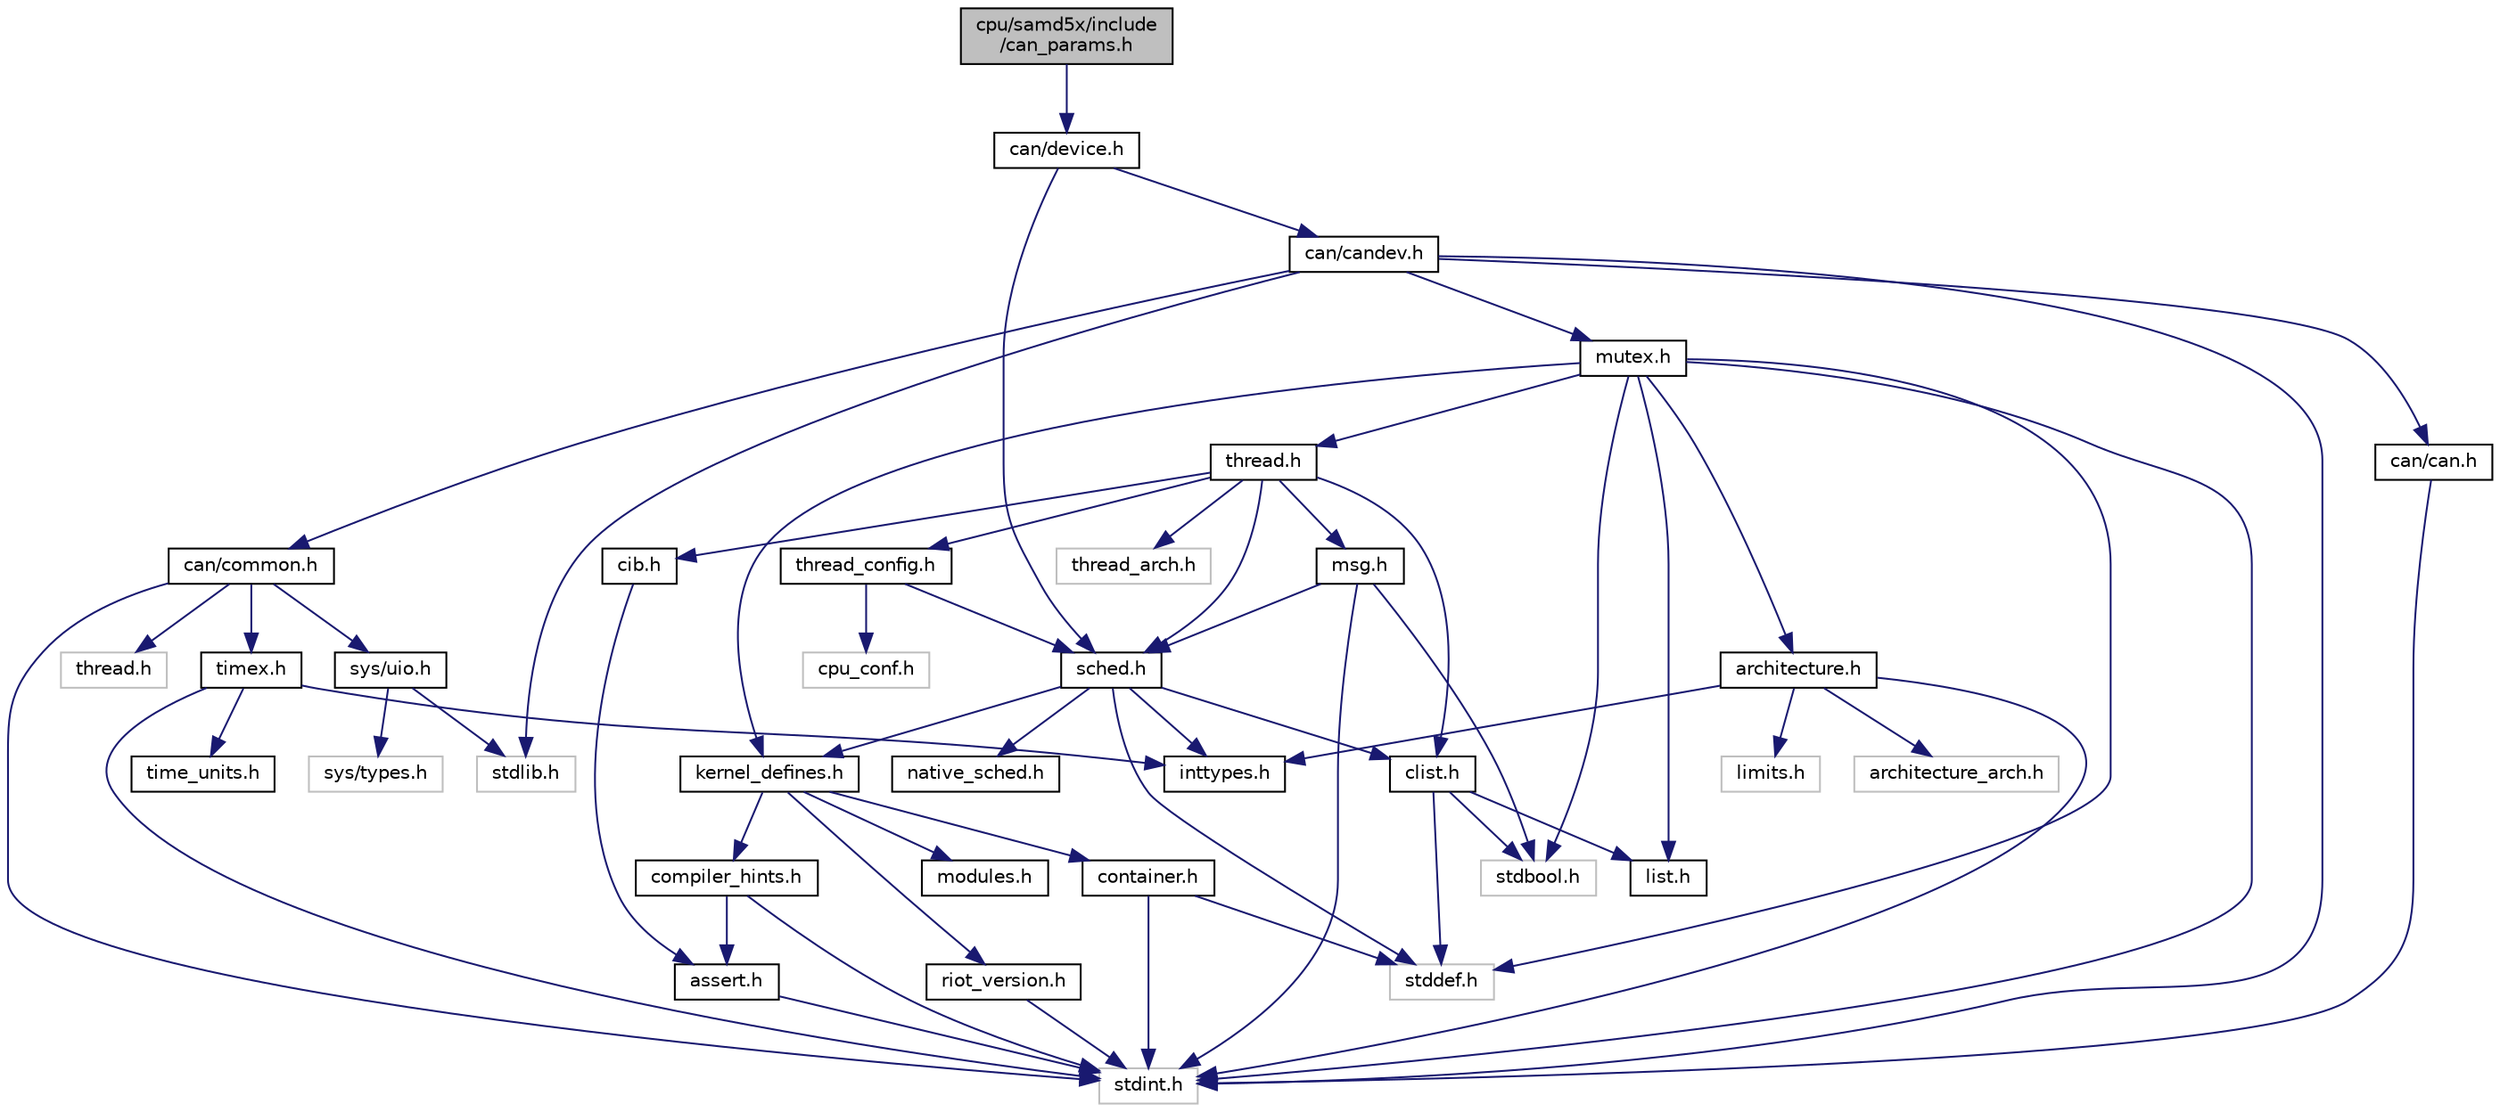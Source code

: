 digraph "cpu/samd5x/include/can_params.h"
{
 // LATEX_PDF_SIZE
  edge [fontname="Helvetica",fontsize="10",labelfontname="Helvetica",labelfontsize="10"];
  node [fontname="Helvetica",fontsize="10",shape=record];
  Node1 [label="cpu/samd5x/include\l/can_params.h",height=0.2,width=0.4,color="black", fillcolor="grey75", style="filled", fontcolor="black",tooltip="CPU specific definitions for CAN controllers."];
  Node1 -> Node2 [color="midnightblue",fontsize="10",style="solid",fontname="Helvetica"];
  Node2 [label="can/device.h",height=0.2,width=0.4,color="black", fillcolor="white", style="filled",URL="$sys_2include_2can_2device_8h.html",tooltip="Definitions of CAN device interface."];
  Node2 -> Node3 [color="midnightblue",fontsize="10",style="solid",fontname="Helvetica"];
  Node3 [label="can/candev.h",height=0.2,width=0.4,color="black", fillcolor="white", style="filled",URL="$candev_8h.html",tooltip="Definitions for low-level CAN driver interface."];
  Node3 -> Node4 [color="midnightblue",fontsize="10",style="solid",fontname="Helvetica"];
  Node4 [label="stdint.h",height=0.2,width=0.4,color="grey75", fillcolor="white", style="filled",tooltip=" "];
  Node3 -> Node5 [color="midnightblue",fontsize="10",style="solid",fontname="Helvetica"];
  Node5 [label="stdlib.h",height=0.2,width=0.4,color="grey75", fillcolor="white", style="filled",tooltip=" "];
  Node3 -> Node6 [color="midnightblue",fontsize="10",style="solid",fontname="Helvetica"];
  Node6 [label="can/can.h",height=0.2,width=0.4,color="black", fillcolor="white", style="filled",URL="$sys_2include_2can_2can_8h.html",tooltip="Definitions high-level CAN interface."];
  Node6 -> Node4 [color="midnightblue",fontsize="10",style="solid",fontname="Helvetica"];
  Node3 -> Node7 [color="midnightblue",fontsize="10",style="solid",fontname="Helvetica"];
  Node7 [label="can/common.h",height=0.2,width=0.4,color="black", fillcolor="white", style="filled",URL="$sys_2include_2can_2common_8h.html",tooltip="Definitions of high-level CAN interface."];
  Node7 -> Node4 [color="midnightblue",fontsize="10",style="solid",fontname="Helvetica"];
  Node7 -> Node8 [color="midnightblue",fontsize="10",style="solid",fontname="Helvetica"];
  Node8 [label="sys/uio.h",height=0.2,width=0.4,color="black", fillcolor="white", style="filled",URL="$uio_8h.html",tooltip="libc header for scatter/gather I/O"];
  Node8 -> Node5 [color="midnightblue",fontsize="10",style="solid",fontname="Helvetica"];
  Node8 -> Node9 [color="midnightblue",fontsize="10",style="solid",fontname="Helvetica"];
  Node9 [label="sys/types.h",height=0.2,width=0.4,color="grey75", fillcolor="white", style="filled",tooltip=" "];
  Node7 -> Node10 [color="midnightblue",fontsize="10",style="solid",fontname="Helvetica"];
  Node10 [label="timex.h",height=0.2,width=0.4,color="black", fillcolor="white", style="filled",URL="$timex_8h.html",tooltip="Utility library for comparing and computing timestamps."];
  Node10 -> Node4 [color="midnightblue",fontsize="10",style="solid",fontname="Helvetica"];
  Node10 -> Node11 [color="midnightblue",fontsize="10",style="solid",fontname="Helvetica"];
  Node11 [label="inttypes.h",height=0.2,width=0.4,color="black", fillcolor="white", style="filled",URL="$inttypes_8h.html",tooltip="Adds include for missing inttype definitions."];
  Node10 -> Node12 [color="midnightblue",fontsize="10",style="solid",fontname="Helvetica"];
  Node12 [label="time_units.h",height=0.2,width=0.4,color="black", fillcolor="white", style="filled",URL="$time__units_8h.html",tooltip="Utility header providing time unit defines."];
  Node7 -> Node13 [color="midnightblue",fontsize="10",style="solid",fontname="Helvetica"];
  Node13 [label="thread.h",height=0.2,width=0.4,color="grey75", fillcolor="white", style="filled",tooltip=" "];
  Node3 -> Node14 [color="midnightblue",fontsize="10",style="solid",fontname="Helvetica"];
  Node14 [label="mutex.h",height=0.2,width=0.4,color="black", fillcolor="white", style="filled",URL="$mutex_8h.html",tooltip="Mutex for thread synchronization."];
  Node14 -> Node15 [color="midnightblue",fontsize="10",style="solid",fontname="Helvetica"];
  Node15 [label="stddef.h",height=0.2,width=0.4,color="grey75", fillcolor="white", style="filled",tooltip=" "];
  Node14 -> Node4 [color="midnightblue",fontsize="10",style="solid",fontname="Helvetica"];
  Node14 -> Node16 [color="midnightblue",fontsize="10",style="solid",fontname="Helvetica"];
  Node16 [label="stdbool.h",height=0.2,width=0.4,color="grey75", fillcolor="white", style="filled",tooltip=" "];
  Node14 -> Node17 [color="midnightblue",fontsize="10",style="solid",fontname="Helvetica"];
  Node17 [label="architecture.h",height=0.2,width=0.4,color="black", fillcolor="white", style="filled",URL="$architecture_8h.html",tooltip="Platform-independent access to architecture details."];
  Node17 -> Node4 [color="midnightblue",fontsize="10",style="solid",fontname="Helvetica"];
  Node17 -> Node11 [color="midnightblue",fontsize="10",style="solid",fontname="Helvetica"];
  Node17 -> Node18 [color="midnightblue",fontsize="10",style="solid",fontname="Helvetica"];
  Node18 [label="limits.h",height=0.2,width=0.4,color="grey75", fillcolor="white", style="filled",tooltip=" "];
  Node17 -> Node19 [color="midnightblue",fontsize="10",style="solid",fontname="Helvetica"];
  Node19 [label="architecture_arch.h",height=0.2,width=0.4,color="grey75", fillcolor="white", style="filled",tooltip=" "];
  Node14 -> Node20 [color="midnightblue",fontsize="10",style="solid",fontname="Helvetica"];
  Node20 [label="kernel_defines.h",height=0.2,width=0.4,color="black", fillcolor="white", style="filled",URL="$kernel__defines_8h.html",tooltip="Common macros and compiler attributes/pragmas configuration."];
  Node20 -> Node21 [color="midnightblue",fontsize="10",style="solid",fontname="Helvetica"];
  Node21 [label="modules.h",height=0.2,width=0.4,color="black", fillcolor="white", style="filled",URL="$modules_8h.html",tooltip="Common macros and compiler attributes/pragmas configuration."];
  Node20 -> Node22 [color="midnightblue",fontsize="10",style="solid",fontname="Helvetica"];
  Node22 [label="riot_version.h",height=0.2,width=0.4,color="black", fillcolor="white", style="filled",URL="$riot__version_8h.html",tooltip="Common macros and compiler attributes/pragmas configuration."];
  Node22 -> Node4 [color="midnightblue",fontsize="10",style="solid",fontname="Helvetica"];
  Node20 -> Node23 [color="midnightblue",fontsize="10",style="solid",fontname="Helvetica"];
  Node23 [label="compiler_hints.h",height=0.2,width=0.4,color="black", fillcolor="white", style="filled",URL="$compiler__hints_8h.html",tooltip="Common macros and compiler attributes/pragmas configuration."];
  Node23 -> Node24 [color="midnightblue",fontsize="10",style="solid",fontname="Helvetica"];
  Node24 [label="assert.h",height=0.2,width=0.4,color="black", fillcolor="white", style="filled",URL="$assert_8h.html",tooltip="POSIX.1-2008 compliant version of the assert macro."];
  Node24 -> Node4 [color="midnightblue",fontsize="10",style="solid",fontname="Helvetica"];
  Node23 -> Node4 [color="midnightblue",fontsize="10",style="solid",fontname="Helvetica"];
  Node20 -> Node25 [color="midnightblue",fontsize="10",style="solid",fontname="Helvetica"];
  Node25 [label="container.h",height=0.2,width=0.4,color="black", fillcolor="white", style="filled",URL="$container_8h.html",tooltip="Common macros and compiler attributes/pragmas configuration."];
  Node25 -> Node15 [color="midnightblue",fontsize="10",style="solid",fontname="Helvetica"];
  Node25 -> Node4 [color="midnightblue",fontsize="10",style="solid",fontname="Helvetica"];
  Node14 -> Node26 [color="midnightblue",fontsize="10",style="solid",fontname="Helvetica"];
  Node26 [label="list.h",height=0.2,width=0.4,color="black", fillcolor="white", style="filled",URL="$list_8h.html",tooltip="Intrusive linked list."];
  Node14 -> Node27 [color="midnightblue",fontsize="10",style="solid",fontname="Helvetica"];
  Node27 [label="thread.h",height=0.2,width=0.4,color="black", fillcolor="white", style="filled",URL="$core_2include_2thread_8h.html",tooltip="Threading API."];
  Node27 -> Node28 [color="midnightblue",fontsize="10",style="solid",fontname="Helvetica"];
  Node28 [label="clist.h",height=0.2,width=0.4,color="black", fillcolor="white", style="filled",URL="$clist_8h.html",tooltip="Circular linked list."];
  Node28 -> Node16 [color="midnightblue",fontsize="10",style="solid",fontname="Helvetica"];
  Node28 -> Node15 [color="midnightblue",fontsize="10",style="solid",fontname="Helvetica"];
  Node28 -> Node26 [color="midnightblue",fontsize="10",style="solid",fontname="Helvetica"];
  Node27 -> Node29 [color="midnightblue",fontsize="10",style="solid",fontname="Helvetica"];
  Node29 [label="cib.h",height=0.2,width=0.4,color="black", fillcolor="white", style="filled",URL="$cib_8h.html",tooltip="Circular integer buffer interface."];
  Node29 -> Node24 [color="midnightblue",fontsize="10",style="solid",fontname="Helvetica"];
  Node27 -> Node30 [color="midnightblue",fontsize="10",style="solid",fontname="Helvetica"];
  Node30 [label="msg.h",height=0.2,width=0.4,color="black", fillcolor="white", style="filled",URL="$core_2include_2msg_8h.html",tooltip="Messaging API for inter process communication."];
  Node30 -> Node4 [color="midnightblue",fontsize="10",style="solid",fontname="Helvetica"];
  Node30 -> Node16 [color="midnightblue",fontsize="10",style="solid",fontname="Helvetica"];
  Node30 -> Node31 [color="midnightblue",fontsize="10",style="solid",fontname="Helvetica"];
  Node31 [label="sched.h",height=0.2,width=0.4,color="black", fillcolor="white", style="filled",URL="$sched_8h.html",tooltip="Scheduler API definition."];
  Node31 -> Node15 [color="midnightblue",fontsize="10",style="solid",fontname="Helvetica"];
  Node31 -> Node11 [color="midnightblue",fontsize="10",style="solid",fontname="Helvetica"];
  Node31 -> Node20 [color="midnightblue",fontsize="10",style="solid",fontname="Helvetica"];
  Node31 -> Node32 [color="midnightblue",fontsize="10",style="solid",fontname="Helvetica"];
  Node32 [label="native_sched.h",height=0.2,width=0.4,color="black", fillcolor="white", style="filled",URL="$native__sched_8h.html",tooltip="Add definitions required on the native board."];
  Node31 -> Node28 [color="midnightblue",fontsize="10",style="solid",fontname="Helvetica"];
  Node27 -> Node31 [color="midnightblue",fontsize="10",style="solid",fontname="Helvetica"];
  Node27 -> Node33 [color="midnightblue",fontsize="10",style="solid",fontname="Helvetica"];
  Node33 [label="thread_config.h",height=0.2,width=0.4,color="black", fillcolor="white", style="filled",URL="$thread__config_8h.html",tooltip="Thread configuration defines."];
  Node33 -> Node34 [color="midnightblue",fontsize="10",style="solid",fontname="Helvetica"];
  Node34 [label="cpu_conf.h",height=0.2,width=0.4,color="grey75", fillcolor="white", style="filled",tooltip=" "];
  Node33 -> Node31 [color="midnightblue",fontsize="10",style="solid",fontname="Helvetica"];
  Node27 -> Node35 [color="midnightblue",fontsize="10",style="solid",fontname="Helvetica"];
  Node35 [label="thread_arch.h",height=0.2,width=0.4,color="grey75", fillcolor="white", style="filled",tooltip=" "];
  Node2 -> Node31 [color="midnightblue",fontsize="10",style="solid",fontname="Helvetica"];
}
